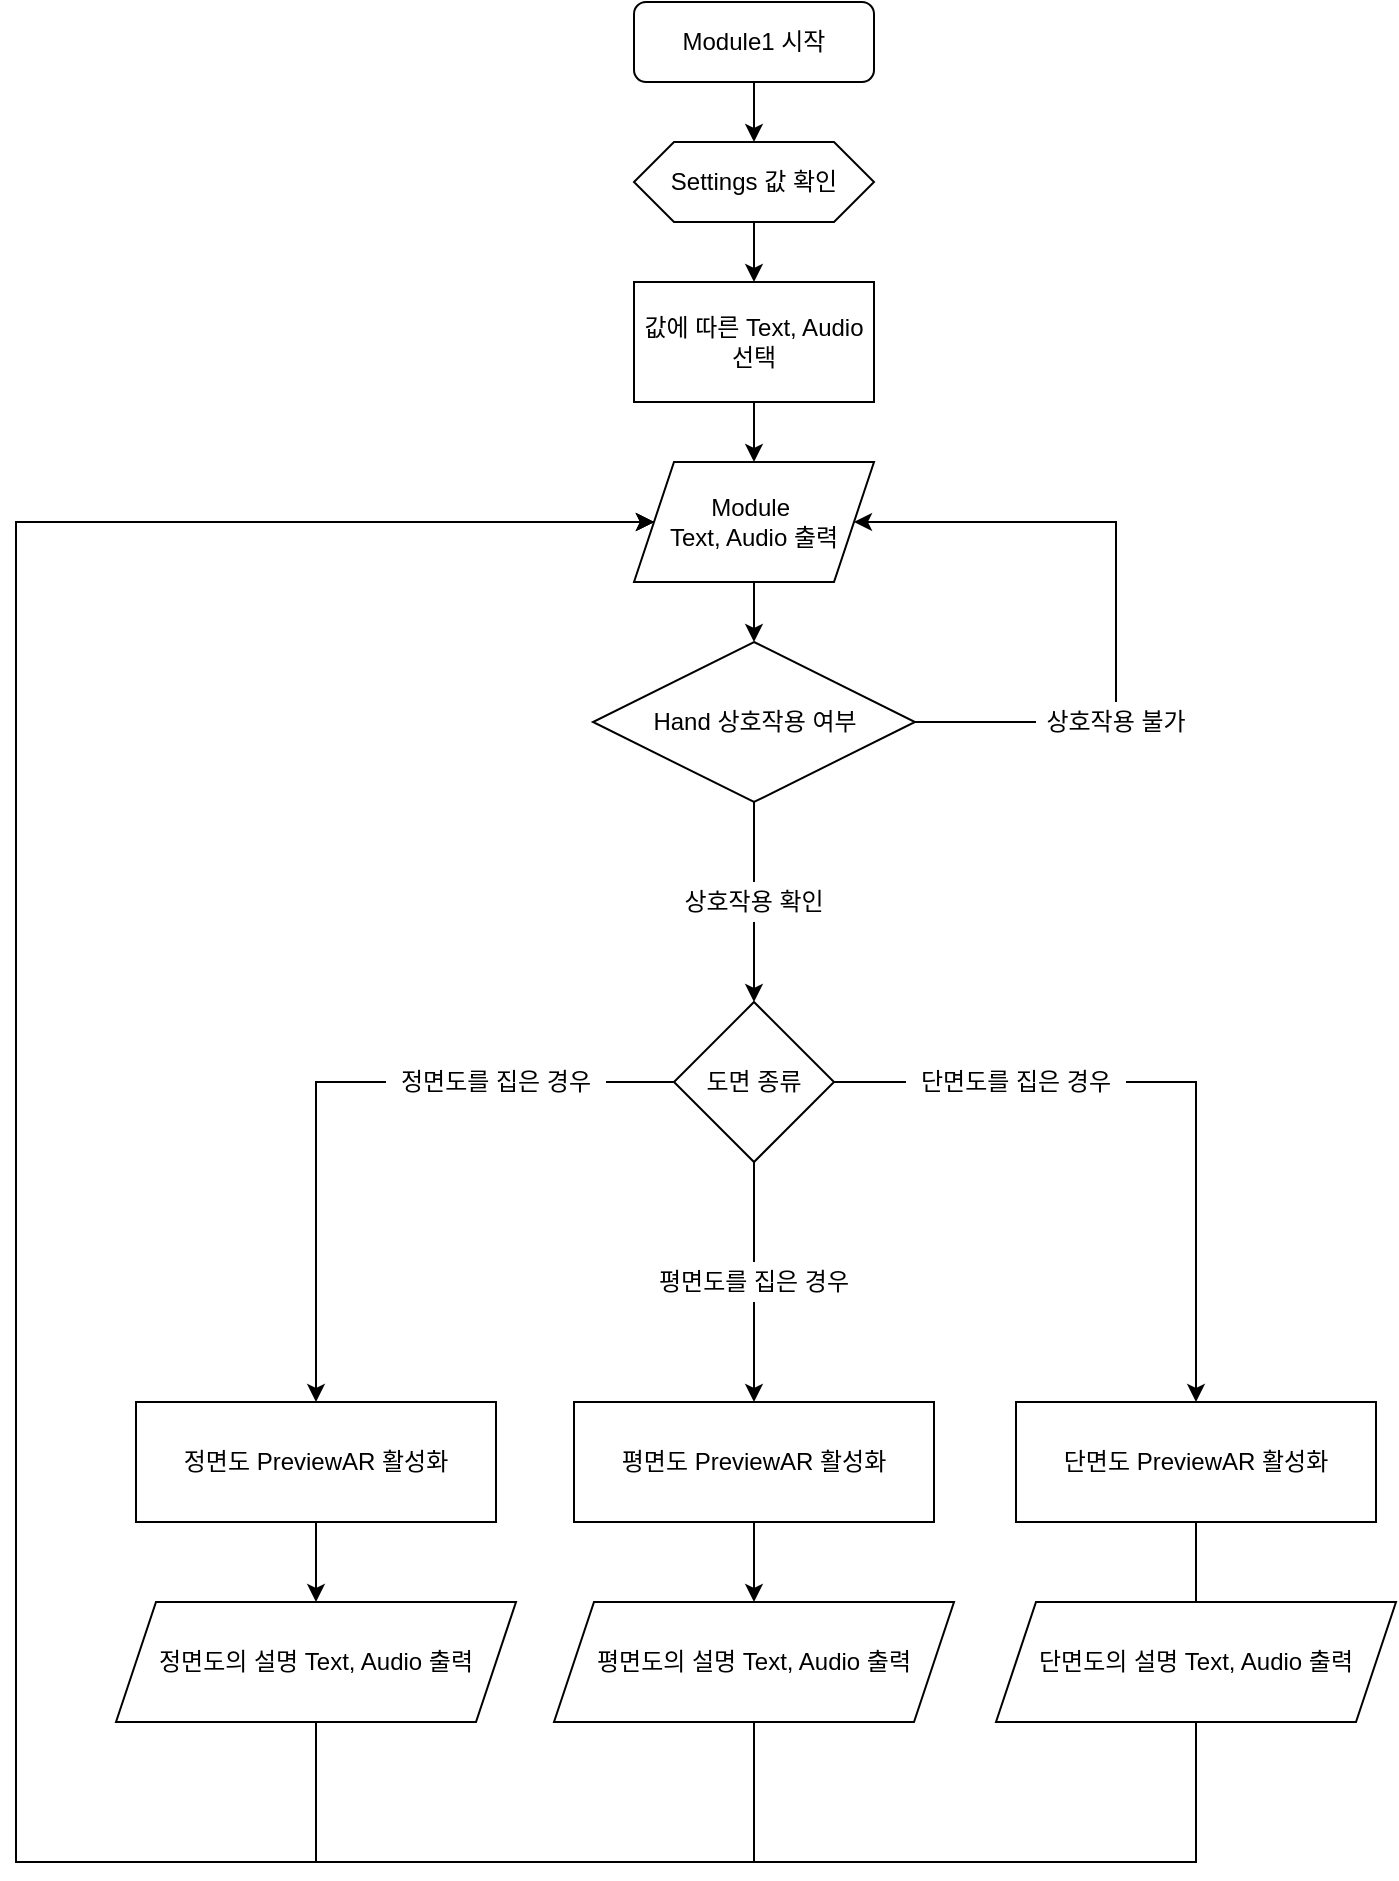 <mxfile version="13.6.9" type="github"><diagram id="C5RBs43oDa-KdzZeNtuy" name="Page-1"><mxGraphModel dx="2062" dy="1164" grid="1" gridSize="10" guides="1" tooltips="1" connect="1" arrows="1" fold="1" page="1" pageScale="1" pageWidth="827" pageHeight="1169" math="0" shadow="0"><root><mxCell id="WIyWlLk6GJQsqaUBKTNV-0"/><mxCell id="WIyWlLk6GJQsqaUBKTNV-1" parent="WIyWlLk6GJQsqaUBKTNV-0"/><mxCell id="QLPknpkBetDl3JihI6zV-13" style="edgeStyle=orthogonalEdgeStyle;rounded=0;orthogonalLoop=1;jettySize=auto;html=1;exitX=0.5;exitY=1;exitDx=0;exitDy=0;entryX=0.5;entryY=0;entryDx=0;entryDy=0;" parent="WIyWlLk6GJQsqaUBKTNV-1" source="WIyWlLk6GJQsqaUBKTNV-3" target="QLPknpkBetDl3JihI6zV-10" edge="1"><mxGeometry relative="1" as="geometry"/></mxCell><mxCell id="WIyWlLk6GJQsqaUBKTNV-3" value="Module1 시작" style="rounded=1;whiteSpace=wrap;html=1;fontSize=12;glass=0;strokeWidth=1;shadow=0;" parent="WIyWlLk6GJQsqaUBKTNV-1" vertex="1"><mxGeometry x="349" y="20" width="120" height="40" as="geometry"/></mxCell><mxCell id="QLPknpkBetDl3JihI6zV-27" style="edgeStyle=orthogonalEdgeStyle;rounded=0;orthogonalLoop=1;jettySize=auto;html=1;exitX=0;exitY=0.5;exitDx=0;exitDy=0;entryX=1;entryY=0.5;entryDx=0;entryDy=0;endArrow=none;endFill=0;" parent="WIyWlLk6GJQsqaUBKTNV-1" source="QLPknpkBetDl3JihI6zV-2" target="QLPknpkBetDl3JihI6zV-26" edge="1"><mxGeometry relative="1" as="geometry"/></mxCell><mxCell id="QLPknpkBetDl3JihI6zV-30" style="edgeStyle=orthogonalEdgeStyle;rounded=0;orthogonalLoop=1;jettySize=auto;html=1;exitX=1;exitY=0.5;exitDx=0;exitDy=0;entryX=0;entryY=0.5;entryDx=0;entryDy=0;endArrow=none;endFill=0;" parent="WIyWlLk6GJQsqaUBKTNV-1" source="QLPknpkBetDl3JihI6zV-2" target="QLPknpkBetDl3JihI6zV-29" edge="1"><mxGeometry relative="1" as="geometry"/></mxCell><mxCell id="QLPknpkBetDl3JihI6zV-33" style="edgeStyle=orthogonalEdgeStyle;rounded=0;orthogonalLoop=1;jettySize=auto;html=1;exitX=0.5;exitY=1;exitDx=0;exitDy=0;entryX=0.5;entryY=0;entryDx=0;entryDy=0;endArrow=none;endFill=0;" parent="WIyWlLk6GJQsqaUBKTNV-1" source="QLPknpkBetDl3JihI6zV-2" target="QLPknpkBetDl3JihI6zV-32" edge="1"><mxGeometry relative="1" as="geometry"/></mxCell><mxCell id="QLPknpkBetDl3JihI6zV-2" value="도면 종류" style="rhombus;whiteSpace=wrap;html=1;" parent="WIyWlLk6GJQsqaUBKTNV-1" vertex="1"><mxGeometry x="369" y="520" width="80" height="80" as="geometry"/></mxCell><mxCell id="QLPknpkBetDl3JihI6zV-19" style="edgeStyle=orthogonalEdgeStyle;rounded=0;orthogonalLoop=1;jettySize=auto;html=1;exitX=0.5;exitY=1;exitDx=0;exitDy=0;entryX=0.5;entryY=0;entryDx=0;entryDy=0;" parent="WIyWlLk6GJQsqaUBKTNV-1" source="QLPknpkBetDl3JihI6zV-4" target="QLPknpkBetDl3JihI6zV-18" edge="1"><mxGeometry relative="1" as="geometry"/></mxCell><mxCell id="QLPknpkBetDl3JihI6zV-4" value="정면도 PreviewAR 활성화" style="rounded=0;whiteSpace=wrap;html=1;" parent="WIyWlLk6GJQsqaUBKTNV-1" vertex="1"><mxGeometry x="100" y="720" width="180" height="60" as="geometry"/></mxCell><mxCell id="QLPknpkBetDl3JihI6zV-12" style="edgeStyle=orthogonalEdgeStyle;rounded=0;orthogonalLoop=1;jettySize=auto;html=1;exitX=0.5;exitY=1;exitDx=0;exitDy=0;entryX=0.5;entryY=0;entryDx=0;entryDy=0;" parent="WIyWlLk6GJQsqaUBKTNV-1" source="QLPknpkBetDl3JihI6zV-10" target="QLPknpkBetDl3JihI6zV-11" edge="1"><mxGeometry relative="1" as="geometry"/></mxCell><mxCell id="QLPknpkBetDl3JihI6zV-10" value="Settings 값 확인" style="shape=hexagon;perimeter=hexagonPerimeter2;whiteSpace=wrap;html=1;fixedSize=1;" parent="WIyWlLk6GJQsqaUBKTNV-1" vertex="1"><mxGeometry x="349" y="90" width="120" height="40" as="geometry"/></mxCell><mxCell id="QLPknpkBetDl3JihI6zV-16" style="edgeStyle=orthogonalEdgeStyle;rounded=0;orthogonalLoop=1;jettySize=auto;html=1;exitX=0.5;exitY=1;exitDx=0;exitDy=0;entryX=0.5;entryY=0;entryDx=0;entryDy=0;" parent="WIyWlLk6GJQsqaUBKTNV-1" source="QLPknpkBetDl3JihI6zV-11" target="QLPknpkBetDl3JihI6zV-15" edge="1"><mxGeometry relative="1" as="geometry"/></mxCell><mxCell id="QLPknpkBetDl3JihI6zV-11" value="값에 따른 Text, Audio 선택" style="rounded=0;whiteSpace=wrap;html=1;" parent="WIyWlLk6GJQsqaUBKTNV-1" vertex="1"><mxGeometry x="349" y="160" width="120" height="60" as="geometry"/></mxCell><mxCell id="QLPknpkBetDl3JihI6zV-58" style="edgeStyle=orthogonalEdgeStyle;rounded=0;orthogonalLoop=1;jettySize=auto;html=1;exitX=0.5;exitY=1;exitDx=0;exitDy=0;entryX=0.5;entryY=0;entryDx=0;entryDy=0;endArrow=classic;endFill=1;" parent="WIyWlLk6GJQsqaUBKTNV-1" source="QLPknpkBetDl3JihI6zV-15" target="QLPknpkBetDl3JihI6zV-56" edge="1"><mxGeometry relative="1" as="geometry"/></mxCell><mxCell id="QLPknpkBetDl3JihI6zV-15" value="Module&amp;nbsp;&lt;br&gt;Text, Audio 출력" style="shape=parallelogram;perimeter=parallelogramPerimeter;whiteSpace=wrap;html=1;fixedSize=1;" parent="WIyWlLk6GJQsqaUBKTNV-1" vertex="1"><mxGeometry x="349" y="250" width="120" height="60" as="geometry"/></mxCell><mxCell id="QLPknpkBetDl3JihI6zV-52" style="edgeStyle=orthogonalEdgeStyle;rounded=0;orthogonalLoop=1;jettySize=auto;html=1;exitX=0.5;exitY=1;exitDx=0;exitDy=0;entryX=0;entryY=0.5;entryDx=0;entryDy=0;endArrow=classic;endFill=1;" parent="WIyWlLk6GJQsqaUBKTNV-1" source="QLPknpkBetDl3JihI6zV-18" target="QLPknpkBetDl3JihI6zV-15" edge="1"><mxGeometry relative="1" as="geometry"><Array as="points"><mxPoint x="190" y="950"/><mxPoint x="40" y="950"/><mxPoint x="40" y="280"/></Array></mxGeometry></mxCell><mxCell id="QLPknpkBetDl3JihI6zV-18" value="정면도의 설명 Text, Audio 출력" style="shape=parallelogram;perimeter=parallelogramPerimeter;whiteSpace=wrap;html=1;fixedSize=1;" parent="WIyWlLk6GJQsqaUBKTNV-1" vertex="1"><mxGeometry x="90" y="820" width="200" height="60" as="geometry"/></mxCell><mxCell id="QLPknpkBetDl3JihI6zV-49" style="edgeStyle=orthogonalEdgeStyle;rounded=0;orthogonalLoop=1;jettySize=auto;html=1;exitX=0.5;exitY=1;exitDx=0;exitDy=0;endArrow=none;endFill=0;" parent="WIyWlLk6GJQsqaUBKTNV-1" source="QLPknpkBetDl3JihI6zV-20" target="QLPknpkBetDl3JihI6zV-21" edge="1"><mxGeometry relative="1" as="geometry"/></mxCell><mxCell id="QLPknpkBetDl3JihI6zV-20" value="단면도 PreviewAR 활성화" style="rounded=0;whiteSpace=wrap;html=1;" parent="WIyWlLk6GJQsqaUBKTNV-1" vertex="1"><mxGeometry x="540" y="720" width="180" height="60" as="geometry"/></mxCell><mxCell id="QLPknpkBetDl3JihI6zV-54" style="edgeStyle=orthogonalEdgeStyle;rounded=0;orthogonalLoop=1;jettySize=auto;html=1;exitX=0.5;exitY=1;exitDx=0;exitDy=0;entryX=0;entryY=0.5;entryDx=0;entryDy=0;endArrow=classic;endFill=1;" parent="WIyWlLk6GJQsqaUBKTNV-1" source="QLPknpkBetDl3JihI6zV-21" target="QLPknpkBetDl3JihI6zV-15" edge="1"><mxGeometry relative="1" as="geometry"><Array as="points"><mxPoint x="630" y="950"/><mxPoint x="40" y="950"/><mxPoint x="40" y="280"/></Array></mxGeometry></mxCell><mxCell id="QLPknpkBetDl3JihI6zV-21" value="단면도의 설명 Text, Audio 출력" style="shape=parallelogram;perimeter=parallelogramPerimeter;whiteSpace=wrap;html=1;fixedSize=1;" parent="WIyWlLk6GJQsqaUBKTNV-1" vertex="1"><mxGeometry x="530" y="820" width="200" height="60" as="geometry"/></mxCell><mxCell id="QLPknpkBetDl3JihI6zV-35" style="edgeStyle=orthogonalEdgeStyle;rounded=0;orthogonalLoop=1;jettySize=auto;html=1;exitX=0.5;exitY=1;exitDx=0;exitDy=0;entryX=0.5;entryY=0;entryDx=0;entryDy=0;endArrow=classic;endFill=1;" parent="WIyWlLk6GJQsqaUBKTNV-1" source="QLPknpkBetDl3JihI6zV-23" target="QLPknpkBetDl3JihI6zV-24" edge="1"><mxGeometry relative="1" as="geometry"/></mxCell><mxCell id="QLPknpkBetDl3JihI6zV-23" value="평면도 PreviewAR 활성화" style="rounded=0;whiteSpace=wrap;html=1;" parent="WIyWlLk6GJQsqaUBKTNV-1" vertex="1"><mxGeometry x="319" y="720" width="180" height="60" as="geometry"/></mxCell><mxCell id="QLPknpkBetDl3JihI6zV-53" style="edgeStyle=orthogonalEdgeStyle;rounded=0;orthogonalLoop=1;jettySize=auto;html=1;exitX=0.5;exitY=1;exitDx=0;exitDy=0;entryX=0;entryY=0.5;entryDx=0;entryDy=0;endArrow=classic;endFill=1;" parent="WIyWlLk6GJQsqaUBKTNV-1" source="QLPknpkBetDl3JihI6zV-24" target="QLPknpkBetDl3JihI6zV-15" edge="1"><mxGeometry relative="1" as="geometry"><Array as="points"><mxPoint x="409" y="950"/><mxPoint x="40" y="950"/><mxPoint x="40" y="280"/></Array></mxGeometry></mxCell><mxCell id="QLPknpkBetDl3JihI6zV-24" value="평면도의 설명 Text, Audio 출력" style="shape=parallelogram;perimeter=parallelogramPerimeter;whiteSpace=wrap;html=1;fixedSize=1;" parent="WIyWlLk6GJQsqaUBKTNV-1" vertex="1"><mxGeometry x="309" y="820" width="200" height="60" as="geometry"/></mxCell><mxCell id="QLPknpkBetDl3JihI6zV-50" style="edgeStyle=orthogonalEdgeStyle;rounded=0;orthogonalLoop=1;jettySize=auto;html=1;exitX=0;exitY=0.5;exitDx=0;exitDy=0;entryX=0.5;entryY=0;entryDx=0;entryDy=0;endArrow=classic;endFill=1;" parent="WIyWlLk6GJQsqaUBKTNV-1" source="QLPknpkBetDl3JihI6zV-26" target="QLPknpkBetDl3JihI6zV-4" edge="1"><mxGeometry relative="1" as="geometry"/></mxCell><mxCell id="QLPknpkBetDl3JihI6zV-26" value="정면도를 집은 경우" style="rounded=0;whiteSpace=wrap;html=1;strokeColor=none;fillColor=none;" parent="WIyWlLk6GJQsqaUBKTNV-1" vertex="1"><mxGeometry x="225" y="550" width="110" height="20" as="geometry"/></mxCell><mxCell id="QLPknpkBetDl3JihI6zV-51" style="edgeStyle=orthogonalEdgeStyle;rounded=0;orthogonalLoop=1;jettySize=auto;html=1;exitX=1;exitY=0.5;exitDx=0;exitDy=0;entryX=0.5;entryY=0;entryDx=0;entryDy=0;endArrow=classic;endFill=1;" parent="WIyWlLk6GJQsqaUBKTNV-1" source="QLPknpkBetDl3JihI6zV-29" target="QLPknpkBetDl3JihI6zV-20" edge="1"><mxGeometry relative="1" as="geometry"/></mxCell><mxCell id="QLPknpkBetDl3JihI6zV-29" value="단면도를 집은 경우" style="rounded=0;whiteSpace=wrap;html=1;strokeColor=none;fillColor=none;" parent="WIyWlLk6GJQsqaUBKTNV-1" vertex="1"><mxGeometry x="485" y="550" width="110" height="20" as="geometry"/></mxCell><mxCell id="QLPknpkBetDl3JihI6zV-34" style="edgeStyle=orthogonalEdgeStyle;rounded=0;orthogonalLoop=1;jettySize=auto;html=1;exitX=0.5;exitY=1;exitDx=0;exitDy=0;entryX=0.5;entryY=0;entryDx=0;entryDy=0;endArrow=classic;endFill=1;" parent="WIyWlLk6GJQsqaUBKTNV-1" source="QLPknpkBetDl3JihI6zV-32" target="QLPknpkBetDl3JihI6zV-23" edge="1"><mxGeometry relative="1" as="geometry"/></mxCell><mxCell id="QLPknpkBetDl3JihI6zV-32" value="평면도를 집은 경우" style="rounded=0;whiteSpace=wrap;html=1;strokeColor=none;fillColor=none;" parent="WIyWlLk6GJQsqaUBKTNV-1" vertex="1"><mxGeometry x="354" y="650" width="110" height="20" as="geometry"/></mxCell><mxCell id="QLPknpkBetDl3JihI6zV-60" style="edgeStyle=orthogonalEdgeStyle;rounded=0;orthogonalLoop=1;jettySize=auto;html=1;exitX=0.5;exitY=1;exitDx=0;exitDy=0;entryX=0.5;entryY=0;entryDx=0;entryDy=0;endArrow=none;endFill=0;" parent="WIyWlLk6GJQsqaUBKTNV-1" source="QLPknpkBetDl3JihI6zV-56" target="QLPknpkBetDl3JihI6zV-59" edge="1"><mxGeometry relative="1" as="geometry"/></mxCell><mxCell id="QLPknpkBetDl3JihI6zV-66" style="edgeStyle=orthogonalEdgeStyle;rounded=0;orthogonalLoop=1;jettySize=auto;html=1;exitX=1;exitY=0.5;exitDx=0;exitDy=0;entryX=0;entryY=0.5;entryDx=0;entryDy=0;endArrow=none;endFill=0;" parent="WIyWlLk6GJQsqaUBKTNV-1" source="QLPknpkBetDl3JihI6zV-56" target="QLPknpkBetDl3JihI6zV-65" edge="1"><mxGeometry relative="1" as="geometry"/></mxCell><mxCell id="QLPknpkBetDl3JihI6zV-56" value="Hand 상호작용 여부" style="rhombus;whiteSpace=wrap;html=1;fillColor=none;" parent="WIyWlLk6GJQsqaUBKTNV-1" vertex="1"><mxGeometry x="328.5" y="340" width="161" height="80" as="geometry"/></mxCell><mxCell id="QLPknpkBetDl3JihI6zV-61" style="edgeStyle=orthogonalEdgeStyle;rounded=0;orthogonalLoop=1;jettySize=auto;html=1;exitX=0.5;exitY=1;exitDx=0;exitDy=0;entryX=0.5;entryY=0;entryDx=0;entryDy=0;endArrow=classic;endFill=1;" parent="WIyWlLk6GJQsqaUBKTNV-1" source="QLPknpkBetDl3JihI6zV-59" target="QLPknpkBetDl3JihI6zV-2" edge="1"><mxGeometry relative="1" as="geometry"/></mxCell><mxCell id="QLPknpkBetDl3JihI6zV-59" value="상호작용 확인" style="rounded=0;whiteSpace=wrap;html=1;strokeColor=none;fillColor=none;" parent="WIyWlLk6GJQsqaUBKTNV-1" vertex="1"><mxGeometry x="354" y="460" width="110" height="20" as="geometry"/></mxCell><mxCell id="QLPknpkBetDl3JihI6zV-68" style="edgeStyle=orthogonalEdgeStyle;rounded=0;orthogonalLoop=1;jettySize=auto;html=1;exitX=0.5;exitY=0;exitDx=0;exitDy=0;entryX=1;entryY=0.5;entryDx=0;entryDy=0;endArrow=classic;endFill=1;" parent="WIyWlLk6GJQsqaUBKTNV-1" source="QLPknpkBetDl3JihI6zV-65" target="QLPknpkBetDl3JihI6zV-15" edge="1"><mxGeometry relative="1" as="geometry"><Array as="points"><mxPoint x="590" y="280"/></Array></mxGeometry></mxCell><mxCell id="QLPknpkBetDl3JihI6zV-65" value="상호작용 불가" style="rounded=0;whiteSpace=wrap;html=1;strokeColor=none;fillColor=none;" parent="WIyWlLk6GJQsqaUBKTNV-1" vertex="1"><mxGeometry x="550" y="370" width="80" height="20" as="geometry"/></mxCell></root></mxGraphModel></diagram></mxfile>
